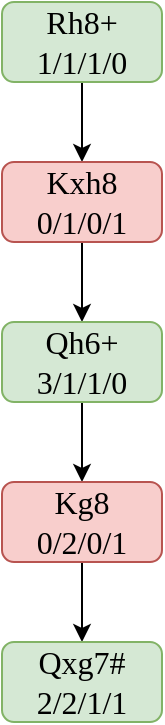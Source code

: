 <mxfile version="24.4.8" type="device">
  <diagram name="Page-1" id="XL02Ip0AQlzXRbUtfJpO">
    <mxGraphModel dx="635" dy="358" grid="1" gridSize="10" guides="1" tooltips="1" connect="1" arrows="1" fold="1" page="1" pageScale="1" pageWidth="850" pageHeight="1100" math="0" shadow="0">
      <root>
        <mxCell id="0" />
        <mxCell id="1" parent="0" />
        <mxCell id="v_L1f3dkDZgrAzcISWoP-10" style="edgeStyle=orthogonalEdgeStyle;rounded=0;orthogonalLoop=1;jettySize=auto;html=1;entryX=0.5;entryY=0;entryDx=0;entryDy=0;strokeWidth=1;fontFamily=Times New Roman;fontSize=16;" parent="1" source="v_L1f3dkDZgrAzcISWoP-1" target="v_L1f3dkDZgrAzcISWoP-3" edge="1">
          <mxGeometry relative="1" as="geometry" />
        </mxCell>
        <mxCell id="v_L1f3dkDZgrAzcISWoP-1" value="&lt;div&gt;Rh8+&lt;/div&gt;&lt;div&gt;1/1/1/0&lt;br&gt;&lt;/div&gt;" style="rounded=1;whiteSpace=wrap;html=1;fillColor=#d5e8d4;strokeColor=#82b366;strokeWidth=1;fontFamily=Times New Roman;fontSize=16;" parent="1" vertex="1">
          <mxGeometry x="360" y="80" width="80" height="40" as="geometry" />
        </mxCell>
        <mxCell id="v_L1f3dkDZgrAzcISWoP-8" style="edgeStyle=orthogonalEdgeStyle;rounded=0;orthogonalLoop=1;jettySize=auto;html=1;entryX=0.5;entryY=0;entryDx=0;entryDy=0;strokeWidth=1;fontFamily=Times New Roman;fontSize=16;" parent="1" source="v_L1f3dkDZgrAzcISWoP-3" target="v_L1f3dkDZgrAzcISWoP-4" edge="1">
          <mxGeometry relative="1" as="geometry" />
        </mxCell>
        <mxCell id="v_L1f3dkDZgrAzcISWoP-3" value="&lt;div&gt;Kxh8&lt;/div&gt;&lt;div&gt;0/1/0/1&lt;br&gt;&lt;/div&gt;" style="rounded=1;whiteSpace=wrap;html=1;fillColor=#f8cecc;strokeColor=#b85450;strokeWidth=1;fontFamily=Times New Roman;fontSize=16;" parent="1" vertex="1">
          <mxGeometry x="360" y="160" width="80" height="40" as="geometry" />
        </mxCell>
        <mxCell id="8mbXhJZePym7Iffv36NV-24" style="edgeStyle=orthogonalEdgeStyle;rounded=0;orthogonalLoop=1;jettySize=auto;html=1;entryX=0.5;entryY=0;entryDx=0;entryDy=0;" edge="1" parent="1" source="v_L1f3dkDZgrAzcISWoP-4" target="8mbXhJZePym7Iffv36NV-5">
          <mxGeometry relative="1" as="geometry" />
        </mxCell>
        <mxCell id="v_L1f3dkDZgrAzcISWoP-4" value="&lt;div&gt;Qh6+&lt;/div&gt;&lt;div&gt;3/1/1/0&lt;br&gt;&lt;/div&gt;" style="rounded=1;whiteSpace=wrap;html=1;fillColor=#d5e8d4;strokeColor=#82b366;strokeWidth=1;fontFamily=Times New Roman;fontSize=16;" parent="1" vertex="1">
          <mxGeometry x="360" y="240" width="80" height="40" as="geometry" />
        </mxCell>
        <mxCell id="8mbXhJZePym7Iffv36NV-4" style="edgeStyle=orthogonalEdgeStyle;rounded=0;orthogonalLoop=1;jettySize=auto;html=1;entryX=0.5;entryY=0;entryDx=0;entryDy=0;strokeWidth=1;fontFamily=Times New Roman;fontSize=16;" edge="1" source="8mbXhJZePym7Iffv36NV-5" target="8mbXhJZePym7Iffv36NV-6" parent="1">
          <mxGeometry relative="1" as="geometry" />
        </mxCell>
        <mxCell id="8mbXhJZePym7Iffv36NV-5" value="&lt;div&gt;Kg8&lt;/div&gt;&lt;div&gt;0/2/0/1&lt;br&gt;&lt;/div&gt;" style="rounded=1;whiteSpace=wrap;html=1;fillColor=#f8cecc;strokeColor=#b85450;strokeWidth=1;fontFamily=Times New Roman;fontSize=16;" vertex="1" parent="1">
          <mxGeometry x="360" y="320" width="80" height="40" as="geometry" />
        </mxCell>
        <mxCell id="8mbXhJZePym7Iffv36NV-6" value="&lt;div&gt;Qxg7#&lt;/div&gt;&lt;div&gt;2/2/1/1&lt;br&gt;&lt;/div&gt;" style="rounded=1;whiteSpace=wrap;html=1;fillColor=#d5e8d4;strokeColor=#82b366;strokeWidth=1;fontFamily=Times New Roman;fontSize=16;" vertex="1" parent="1">
          <mxGeometry x="360" y="400" width="80" height="40" as="geometry" />
        </mxCell>
      </root>
    </mxGraphModel>
  </diagram>
</mxfile>
